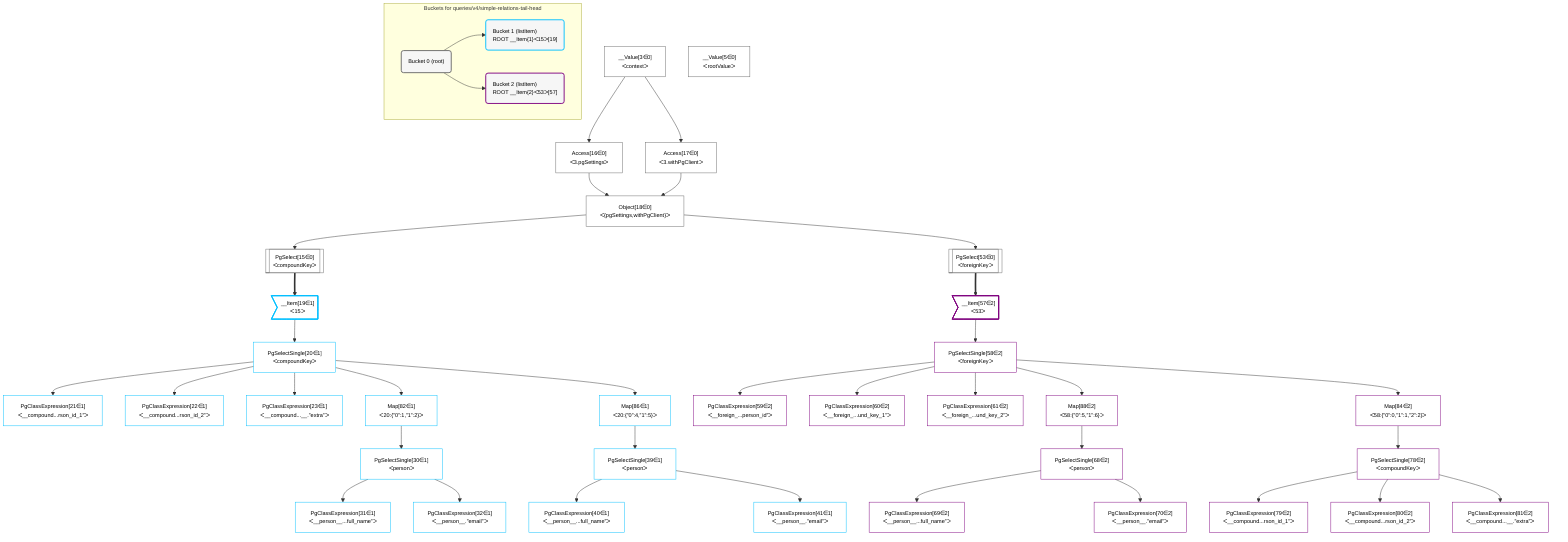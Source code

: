 %%{init: {'themeVariables': { 'fontSize': '12px'}}}%%
graph TD
    classDef path fill:#eee,stroke:#000,color:#000
    classDef plan fill:#fff,stroke-width:1px,color:#000
    classDef itemplan fill:#fff,stroke-width:2px,color:#000
    classDef sideeffectplan fill:#f00,stroke-width:2px,color:#000
    classDef bucket fill:#f6f6f6,color:#000,stroke-width:2px,text-align:left


    %% define steps
    __Value3["__Value[3∈0]<br />ᐸcontextᐳ"]:::plan
    __Value5["__Value[5∈0]<br />ᐸrootValueᐳ"]:::plan
    Access16["Access[16∈0]<br />ᐸ3.pgSettingsᐳ"]:::plan
    Access17["Access[17∈0]<br />ᐸ3.withPgClientᐳ"]:::plan
    Object18["Object[18∈0]<br />ᐸ{pgSettings,withPgClient}ᐳ"]:::plan
    PgSelect15[["PgSelect[15∈0]<br />ᐸcompoundKeyᐳ"]]:::plan
    __Item19>"__Item[19∈1]<br />ᐸ15ᐳ"]:::itemplan
    PgSelectSingle20["PgSelectSingle[20∈1]<br />ᐸcompoundKeyᐳ"]:::plan
    PgClassExpression21["PgClassExpression[21∈1]<br />ᐸ__compound...rson_id_1”ᐳ"]:::plan
    PgClassExpression22["PgClassExpression[22∈1]<br />ᐸ__compound...rson_id_2”ᐳ"]:::plan
    PgClassExpression23["PgClassExpression[23∈1]<br />ᐸ__compound...__.”extra”ᐳ"]:::plan
    Map82["Map[82∈1]<br />ᐸ20:{”0”:1,”1”:2}ᐳ"]:::plan
    PgSelectSingle30["PgSelectSingle[30∈1]<br />ᐸpersonᐳ"]:::plan
    PgClassExpression31["PgClassExpression[31∈1]<br />ᐸ__person__...full_name”ᐳ"]:::plan
    PgClassExpression32["PgClassExpression[32∈1]<br />ᐸ__person__.”email”ᐳ"]:::plan
    Map86["Map[86∈1]<br />ᐸ20:{”0”:4,”1”:5}ᐳ"]:::plan
    PgSelectSingle39["PgSelectSingle[39∈1]<br />ᐸpersonᐳ"]:::plan
    PgClassExpression40["PgClassExpression[40∈1]<br />ᐸ__person__...full_name”ᐳ"]:::plan
    PgClassExpression41["PgClassExpression[41∈1]<br />ᐸ__person__.”email”ᐳ"]:::plan
    PgSelect53[["PgSelect[53∈0]<br />ᐸforeignKeyᐳ"]]:::plan
    __Item57>"__Item[57∈2]<br />ᐸ53ᐳ"]:::itemplan
    PgSelectSingle58["PgSelectSingle[58∈2]<br />ᐸforeignKeyᐳ"]:::plan
    PgClassExpression59["PgClassExpression[59∈2]<br />ᐸ__foreign_...person_id”ᐳ"]:::plan
    PgClassExpression60["PgClassExpression[60∈2]<br />ᐸ__foreign_...und_key_1”ᐳ"]:::plan
    PgClassExpression61["PgClassExpression[61∈2]<br />ᐸ__foreign_...und_key_2”ᐳ"]:::plan
    Map88["Map[88∈2]<br />ᐸ58:{”0”:5,”1”:6}ᐳ"]:::plan
    PgSelectSingle68["PgSelectSingle[68∈2]<br />ᐸpersonᐳ"]:::plan
    PgClassExpression69["PgClassExpression[69∈2]<br />ᐸ__person__...full_name”ᐳ"]:::plan
    PgClassExpression70["PgClassExpression[70∈2]<br />ᐸ__person__.”email”ᐳ"]:::plan
    Map84["Map[84∈2]<br />ᐸ58:{”0”:0,”1”:1,”2”:2}ᐳ"]:::plan
    PgSelectSingle78["PgSelectSingle[78∈2]<br />ᐸcompoundKeyᐳ"]:::plan
    PgClassExpression79["PgClassExpression[79∈2]<br />ᐸ__compound...rson_id_1”ᐳ"]:::plan
    PgClassExpression80["PgClassExpression[80∈2]<br />ᐸ__compound...rson_id_2”ᐳ"]:::plan
    PgClassExpression81["PgClassExpression[81∈2]<br />ᐸ__compound...__.”extra”ᐳ"]:::plan

    %% plan dependencies
    __Value3 --> Access16
    __Value3 --> Access17
    Access16 & Access17 --> Object18
    Object18 --> PgSelect15
    PgSelect15 ==> __Item19
    __Item19 --> PgSelectSingle20
    PgSelectSingle20 --> PgClassExpression21
    PgSelectSingle20 --> PgClassExpression22
    PgSelectSingle20 --> PgClassExpression23
    PgSelectSingle20 --> Map82
    Map82 --> PgSelectSingle30
    PgSelectSingle30 --> PgClassExpression31
    PgSelectSingle30 --> PgClassExpression32
    PgSelectSingle20 --> Map86
    Map86 --> PgSelectSingle39
    PgSelectSingle39 --> PgClassExpression40
    PgSelectSingle39 --> PgClassExpression41
    Object18 --> PgSelect53
    PgSelect53 ==> __Item57
    __Item57 --> PgSelectSingle58
    PgSelectSingle58 --> PgClassExpression59
    PgSelectSingle58 --> PgClassExpression60
    PgSelectSingle58 --> PgClassExpression61
    PgSelectSingle58 --> Map88
    Map88 --> PgSelectSingle68
    PgSelectSingle68 --> PgClassExpression69
    PgSelectSingle68 --> PgClassExpression70
    PgSelectSingle58 --> Map84
    Map84 --> PgSelectSingle78
    PgSelectSingle78 --> PgClassExpression79
    PgSelectSingle78 --> PgClassExpression80
    PgSelectSingle78 --> PgClassExpression81

    subgraph "Buckets for queries/v4/simple-relations-tail-head"
    Bucket0("Bucket 0 (root)"):::bucket
    classDef bucket0 stroke:#696969
    class Bucket0,__Value3,__Value5,PgSelect15,Access16,Access17,Object18,PgSelect53 bucket0
    Bucket1("Bucket 1 (listItem)<br />ROOT __Item{1}ᐸ15ᐳ[19]"):::bucket
    classDef bucket1 stroke:#00bfff
    class Bucket1,__Item19,PgSelectSingle20,PgClassExpression21,PgClassExpression22,PgClassExpression23,PgSelectSingle30,PgClassExpression31,PgClassExpression32,PgSelectSingle39,PgClassExpression40,PgClassExpression41,Map82,Map86 bucket1
    Bucket2("Bucket 2 (listItem)<br />ROOT __Item{2}ᐸ53ᐳ[57]"):::bucket
    classDef bucket2 stroke:#7f007f
    class Bucket2,__Item57,PgSelectSingle58,PgClassExpression59,PgClassExpression60,PgClassExpression61,PgSelectSingle68,PgClassExpression69,PgClassExpression70,PgSelectSingle78,PgClassExpression79,PgClassExpression80,PgClassExpression81,Map84,Map88 bucket2
    Bucket0 --> Bucket1 & Bucket2
    end